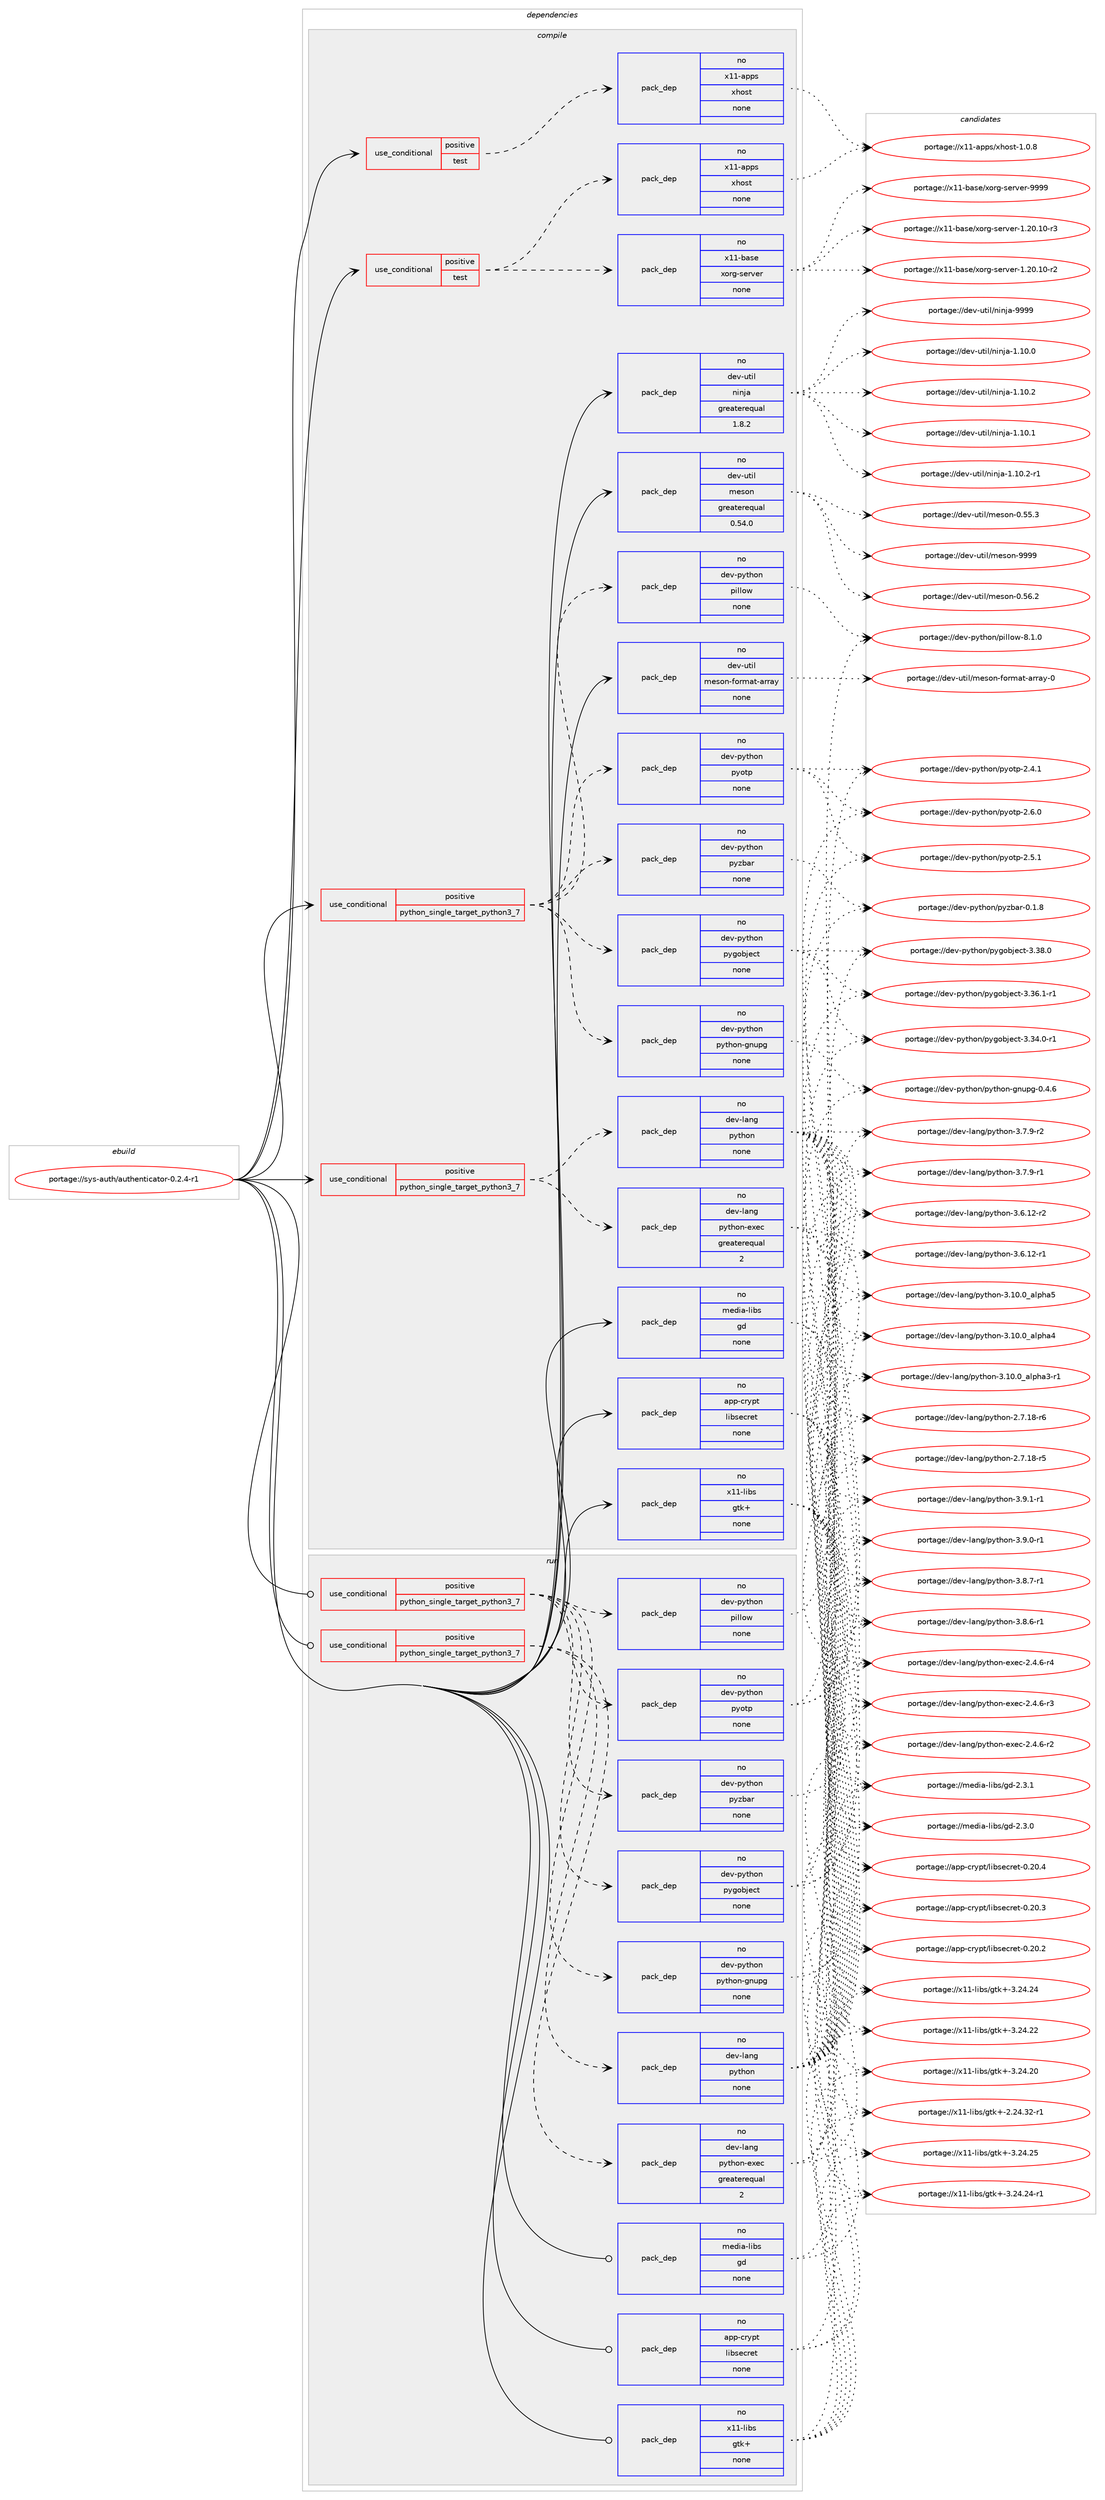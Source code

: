 digraph prolog {

# *************
# Graph options
# *************

newrank=true;
concentrate=true;
compound=true;
graph [rankdir=LR,fontname=Helvetica,fontsize=10,ranksep=1.5];#, ranksep=2.5, nodesep=0.2];
edge  [arrowhead=vee];
node  [fontname=Helvetica,fontsize=10];

# **********
# The ebuild
# **********

subgraph cluster_leftcol {
color=gray;
rank=same;
label=<<i>ebuild</i>>;
id [label="portage://sys-auth/authenticator-0.2.4-r1", color=red, width=4, href="../sys-auth/authenticator-0.2.4-r1.svg"];
}

# ****************
# The dependencies
# ****************

subgraph cluster_midcol {
color=gray;
label=<<i>dependencies</i>>;
subgraph cluster_compile {
fillcolor="#eeeeee";
style=filled;
label=<<i>compile</i>>;
subgraph cond1942 {
dependency7002 [label=<<TABLE BORDER="0" CELLBORDER="1" CELLSPACING="0" CELLPADDING="4"><TR><TD ROWSPAN="3" CELLPADDING="10">use_conditional</TD></TR><TR><TD>positive</TD></TR><TR><TD>python_single_target_python3_7</TD></TR></TABLE>>, shape=none, color=red];
subgraph pack4987 {
dependency7003 [label=<<TABLE BORDER="0" CELLBORDER="1" CELLSPACING="0" CELLPADDING="4" WIDTH="220"><TR><TD ROWSPAN="6" CELLPADDING="30">pack_dep</TD></TR><TR><TD WIDTH="110">no</TD></TR><TR><TD>dev-lang</TD></TR><TR><TD>python</TD></TR><TR><TD>none</TD></TR><TR><TD></TD></TR></TABLE>>, shape=none, color=blue];
}
dependency7002:e -> dependency7003:w [weight=20,style="dashed",arrowhead="vee"];
subgraph pack4988 {
dependency7004 [label=<<TABLE BORDER="0" CELLBORDER="1" CELLSPACING="0" CELLPADDING="4" WIDTH="220"><TR><TD ROWSPAN="6" CELLPADDING="30">pack_dep</TD></TR><TR><TD WIDTH="110">no</TD></TR><TR><TD>dev-lang</TD></TR><TR><TD>python-exec</TD></TR><TR><TD>greaterequal</TD></TR><TR><TD>2</TD></TR></TABLE>>, shape=none, color=blue];
}
dependency7002:e -> dependency7004:w [weight=20,style="dashed",arrowhead="vee"];
}
id:e -> dependency7002:w [weight=20,style="solid",arrowhead="vee"];
subgraph cond1943 {
dependency7005 [label=<<TABLE BORDER="0" CELLBORDER="1" CELLSPACING="0" CELLPADDING="4"><TR><TD ROWSPAN="3" CELLPADDING="10">use_conditional</TD></TR><TR><TD>positive</TD></TR><TR><TD>python_single_target_python3_7</TD></TR></TABLE>>, shape=none, color=red];
subgraph pack4989 {
dependency7006 [label=<<TABLE BORDER="0" CELLBORDER="1" CELLSPACING="0" CELLPADDING="4" WIDTH="220"><TR><TD ROWSPAN="6" CELLPADDING="30">pack_dep</TD></TR><TR><TD WIDTH="110">no</TD></TR><TR><TD>dev-python</TD></TR><TR><TD>pillow</TD></TR><TR><TD>none</TD></TR><TR><TD></TD></TR></TABLE>>, shape=none, color=blue];
}
dependency7005:e -> dependency7006:w [weight=20,style="dashed",arrowhead="vee"];
subgraph pack4990 {
dependency7007 [label=<<TABLE BORDER="0" CELLBORDER="1" CELLSPACING="0" CELLPADDING="4" WIDTH="220"><TR><TD ROWSPAN="6" CELLPADDING="30">pack_dep</TD></TR><TR><TD WIDTH="110">no</TD></TR><TR><TD>dev-python</TD></TR><TR><TD>pygobject</TD></TR><TR><TD>none</TD></TR><TR><TD></TD></TR></TABLE>>, shape=none, color=blue];
}
dependency7005:e -> dependency7007:w [weight=20,style="dashed",arrowhead="vee"];
subgraph pack4991 {
dependency7008 [label=<<TABLE BORDER="0" CELLBORDER="1" CELLSPACING="0" CELLPADDING="4" WIDTH="220"><TR><TD ROWSPAN="6" CELLPADDING="30">pack_dep</TD></TR><TR><TD WIDTH="110">no</TD></TR><TR><TD>dev-python</TD></TR><TR><TD>pyotp</TD></TR><TR><TD>none</TD></TR><TR><TD></TD></TR></TABLE>>, shape=none, color=blue];
}
dependency7005:e -> dependency7008:w [weight=20,style="dashed",arrowhead="vee"];
subgraph pack4992 {
dependency7009 [label=<<TABLE BORDER="0" CELLBORDER="1" CELLSPACING="0" CELLPADDING="4" WIDTH="220"><TR><TD ROWSPAN="6" CELLPADDING="30">pack_dep</TD></TR><TR><TD WIDTH="110">no</TD></TR><TR><TD>dev-python</TD></TR><TR><TD>python-gnupg</TD></TR><TR><TD>none</TD></TR><TR><TD></TD></TR></TABLE>>, shape=none, color=blue];
}
dependency7005:e -> dependency7009:w [weight=20,style="dashed",arrowhead="vee"];
subgraph pack4993 {
dependency7010 [label=<<TABLE BORDER="0" CELLBORDER="1" CELLSPACING="0" CELLPADDING="4" WIDTH="220"><TR><TD ROWSPAN="6" CELLPADDING="30">pack_dep</TD></TR><TR><TD WIDTH="110">no</TD></TR><TR><TD>dev-python</TD></TR><TR><TD>pyzbar</TD></TR><TR><TD>none</TD></TR><TR><TD></TD></TR></TABLE>>, shape=none, color=blue];
}
dependency7005:e -> dependency7010:w [weight=20,style="dashed",arrowhead="vee"];
}
id:e -> dependency7005:w [weight=20,style="solid",arrowhead="vee"];
subgraph cond1944 {
dependency7011 [label=<<TABLE BORDER="0" CELLBORDER="1" CELLSPACING="0" CELLPADDING="4"><TR><TD ROWSPAN="3" CELLPADDING="10">use_conditional</TD></TR><TR><TD>positive</TD></TR><TR><TD>test</TD></TR></TABLE>>, shape=none, color=red];
subgraph pack4994 {
dependency7012 [label=<<TABLE BORDER="0" CELLBORDER="1" CELLSPACING="0" CELLPADDING="4" WIDTH="220"><TR><TD ROWSPAN="6" CELLPADDING="30">pack_dep</TD></TR><TR><TD WIDTH="110">no</TD></TR><TR><TD>x11-apps</TD></TR><TR><TD>xhost</TD></TR><TR><TD>none</TD></TR><TR><TD></TD></TR></TABLE>>, shape=none, color=blue];
}
dependency7011:e -> dependency7012:w [weight=20,style="dashed",arrowhead="vee"];
}
id:e -> dependency7011:w [weight=20,style="solid",arrowhead="vee"];
subgraph cond1945 {
dependency7013 [label=<<TABLE BORDER="0" CELLBORDER="1" CELLSPACING="0" CELLPADDING="4"><TR><TD ROWSPAN="3" CELLPADDING="10">use_conditional</TD></TR><TR><TD>positive</TD></TR><TR><TD>test</TD></TR></TABLE>>, shape=none, color=red];
subgraph pack4995 {
dependency7014 [label=<<TABLE BORDER="0" CELLBORDER="1" CELLSPACING="0" CELLPADDING="4" WIDTH="220"><TR><TD ROWSPAN="6" CELLPADDING="30">pack_dep</TD></TR><TR><TD WIDTH="110">no</TD></TR><TR><TD>x11-base</TD></TR><TR><TD>xorg-server</TD></TR><TR><TD>none</TD></TR><TR><TD></TD></TR></TABLE>>, shape=none, color=blue];
}
dependency7013:e -> dependency7014:w [weight=20,style="dashed",arrowhead="vee"];
subgraph pack4996 {
dependency7015 [label=<<TABLE BORDER="0" CELLBORDER="1" CELLSPACING="0" CELLPADDING="4" WIDTH="220"><TR><TD ROWSPAN="6" CELLPADDING="30">pack_dep</TD></TR><TR><TD WIDTH="110">no</TD></TR><TR><TD>x11-apps</TD></TR><TR><TD>xhost</TD></TR><TR><TD>none</TD></TR><TR><TD></TD></TR></TABLE>>, shape=none, color=blue];
}
dependency7013:e -> dependency7015:w [weight=20,style="dashed",arrowhead="vee"];
}
id:e -> dependency7013:w [weight=20,style="solid",arrowhead="vee"];
subgraph pack4997 {
dependency7016 [label=<<TABLE BORDER="0" CELLBORDER="1" CELLSPACING="0" CELLPADDING="4" WIDTH="220"><TR><TD ROWSPAN="6" CELLPADDING="30">pack_dep</TD></TR><TR><TD WIDTH="110">no</TD></TR><TR><TD>app-crypt</TD></TR><TR><TD>libsecret</TD></TR><TR><TD>none</TD></TR><TR><TD></TD></TR></TABLE>>, shape=none, color=blue];
}
id:e -> dependency7016:w [weight=20,style="solid",arrowhead="vee"];
subgraph pack4998 {
dependency7017 [label=<<TABLE BORDER="0" CELLBORDER="1" CELLSPACING="0" CELLPADDING="4" WIDTH="220"><TR><TD ROWSPAN="6" CELLPADDING="30">pack_dep</TD></TR><TR><TD WIDTH="110">no</TD></TR><TR><TD>dev-util</TD></TR><TR><TD>meson</TD></TR><TR><TD>greaterequal</TD></TR><TR><TD>0.54.0</TD></TR></TABLE>>, shape=none, color=blue];
}
id:e -> dependency7017:w [weight=20,style="solid",arrowhead="vee"];
subgraph pack4999 {
dependency7018 [label=<<TABLE BORDER="0" CELLBORDER="1" CELLSPACING="0" CELLPADDING="4" WIDTH="220"><TR><TD ROWSPAN="6" CELLPADDING="30">pack_dep</TD></TR><TR><TD WIDTH="110">no</TD></TR><TR><TD>dev-util</TD></TR><TR><TD>meson-format-array</TD></TR><TR><TD>none</TD></TR><TR><TD></TD></TR></TABLE>>, shape=none, color=blue];
}
id:e -> dependency7018:w [weight=20,style="solid",arrowhead="vee"];
subgraph pack5000 {
dependency7019 [label=<<TABLE BORDER="0" CELLBORDER="1" CELLSPACING="0" CELLPADDING="4" WIDTH="220"><TR><TD ROWSPAN="6" CELLPADDING="30">pack_dep</TD></TR><TR><TD WIDTH="110">no</TD></TR><TR><TD>dev-util</TD></TR><TR><TD>ninja</TD></TR><TR><TD>greaterequal</TD></TR><TR><TD>1.8.2</TD></TR></TABLE>>, shape=none, color=blue];
}
id:e -> dependency7019:w [weight=20,style="solid",arrowhead="vee"];
subgraph pack5001 {
dependency7020 [label=<<TABLE BORDER="0" CELLBORDER="1" CELLSPACING="0" CELLPADDING="4" WIDTH="220"><TR><TD ROWSPAN="6" CELLPADDING="30">pack_dep</TD></TR><TR><TD WIDTH="110">no</TD></TR><TR><TD>media-libs</TD></TR><TR><TD>gd</TD></TR><TR><TD>none</TD></TR><TR><TD></TD></TR></TABLE>>, shape=none, color=blue];
}
id:e -> dependency7020:w [weight=20,style="solid",arrowhead="vee"];
subgraph pack5002 {
dependency7021 [label=<<TABLE BORDER="0" CELLBORDER="1" CELLSPACING="0" CELLPADDING="4" WIDTH="220"><TR><TD ROWSPAN="6" CELLPADDING="30">pack_dep</TD></TR><TR><TD WIDTH="110">no</TD></TR><TR><TD>x11-libs</TD></TR><TR><TD>gtk+</TD></TR><TR><TD>none</TD></TR><TR><TD></TD></TR></TABLE>>, shape=none, color=blue];
}
id:e -> dependency7021:w [weight=20,style="solid",arrowhead="vee"];
}
subgraph cluster_compileandrun {
fillcolor="#eeeeee";
style=filled;
label=<<i>compile and run</i>>;
}
subgraph cluster_run {
fillcolor="#eeeeee";
style=filled;
label=<<i>run</i>>;
subgraph cond1946 {
dependency7022 [label=<<TABLE BORDER="0" CELLBORDER="1" CELLSPACING="0" CELLPADDING="4"><TR><TD ROWSPAN="3" CELLPADDING="10">use_conditional</TD></TR><TR><TD>positive</TD></TR><TR><TD>python_single_target_python3_7</TD></TR></TABLE>>, shape=none, color=red];
subgraph pack5003 {
dependency7023 [label=<<TABLE BORDER="0" CELLBORDER="1" CELLSPACING="0" CELLPADDING="4" WIDTH="220"><TR><TD ROWSPAN="6" CELLPADDING="30">pack_dep</TD></TR><TR><TD WIDTH="110">no</TD></TR><TR><TD>dev-lang</TD></TR><TR><TD>python</TD></TR><TR><TD>none</TD></TR><TR><TD></TD></TR></TABLE>>, shape=none, color=blue];
}
dependency7022:e -> dependency7023:w [weight=20,style="dashed",arrowhead="vee"];
subgraph pack5004 {
dependency7024 [label=<<TABLE BORDER="0" CELLBORDER="1" CELLSPACING="0" CELLPADDING="4" WIDTH="220"><TR><TD ROWSPAN="6" CELLPADDING="30">pack_dep</TD></TR><TR><TD WIDTH="110">no</TD></TR><TR><TD>dev-lang</TD></TR><TR><TD>python-exec</TD></TR><TR><TD>greaterequal</TD></TR><TR><TD>2</TD></TR></TABLE>>, shape=none, color=blue];
}
dependency7022:e -> dependency7024:w [weight=20,style="dashed",arrowhead="vee"];
}
id:e -> dependency7022:w [weight=20,style="solid",arrowhead="odot"];
subgraph cond1947 {
dependency7025 [label=<<TABLE BORDER="0" CELLBORDER="1" CELLSPACING="0" CELLPADDING="4"><TR><TD ROWSPAN="3" CELLPADDING="10">use_conditional</TD></TR><TR><TD>positive</TD></TR><TR><TD>python_single_target_python3_7</TD></TR></TABLE>>, shape=none, color=red];
subgraph pack5005 {
dependency7026 [label=<<TABLE BORDER="0" CELLBORDER="1" CELLSPACING="0" CELLPADDING="4" WIDTH="220"><TR><TD ROWSPAN="6" CELLPADDING="30">pack_dep</TD></TR><TR><TD WIDTH="110">no</TD></TR><TR><TD>dev-python</TD></TR><TR><TD>pillow</TD></TR><TR><TD>none</TD></TR><TR><TD></TD></TR></TABLE>>, shape=none, color=blue];
}
dependency7025:e -> dependency7026:w [weight=20,style="dashed",arrowhead="vee"];
subgraph pack5006 {
dependency7027 [label=<<TABLE BORDER="0" CELLBORDER="1" CELLSPACING="0" CELLPADDING="4" WIDTH="220"><TR><TD ROWSPAN="6" CELLPADDING="30">pack_dep</TD></TR><TR><TD WIDTH="110">no</TD></TR><TR><TD>dev-python</TD></TR><TR><TD>pygobject</TD></TR><TR><TD>none</TD></TR><TR><TD></TD></TR></TABLE>>, shape=none, color=blue];
}
dependency7025:e -> dependency7027:w [weight=20,style="dashed",arrowhead="vee"];
subgraph pack5007 {
dependency7028 [label=<<TABLE BORDER="0" CELLBORDER="1" CELLSPACING="0" CELLPADDING="4" WIDTH="220"><TR><TD ROWSPAN="6" CELLPADDING="30">pack_dep</TD></TR><TR><TD WIDTH="110">no</TD></TR><TR><TD>dev-python</TD></TR><TR><TD>pyotp</TD></TR><TR><TD>none</TD></TR><TR><TD></TD></TR></TABLE>>, shape=none, color=blue];
}
dependency7025:e -> dependency7028:w [weight=20,style="dashed",arrowhead="vee"];
subgraph pack5008 {
dependency7029 [label=<<TABLE BORDER="0" CELLBORDER="1" CELLSPACING="0" CELLPADDING="4" WIDTH="220"><TR><TD ROWSPAN="6" CELLPADDING="30">pack_dep</TD></TR><TR><TD WIDTH="110">no</TD></TR><TR><TD>dev-python</TD></TR><TR><TD>python-gnupg</TD></TR><TR><TD>none</TD></TR><TR><TD></TD></TR></TABLE>>, shape=none, color=blue];
}
dependency7025:e -> dependency7029:w [weight=20,style="dashed",arrowhead="vee"];
subgraph pack5009 {
dependency7030 [label=<<TABLE BORDER="0" CELLBORDER="1" CELLSPACING="0" CELLPADDING="4" WIDTH="220"><TR><TD ROWSPAN="6" CELLPADDING="30">pack_dep</TD></TR><TR><TD WIDTH="110">no</TD></TR><TR><TD>dev-python</TD></TR><TR><TD>pyzbar</TD></TR><TR><TD>none</TD></TR><TR><TD></TD></TR></TABLE>>, shape=none, color=blue];
}
dependency7025:e -> dependency7030:w [weight=20,style="dashed",arrowhead="vee"];
}
id:e -> dependency7025:w [weight=20,style="solid",arrowhead="odot"];
subgraph pack5010 {
dependency7031 [label=<<TABLE BORDER="0" CELLBORDER="1" CELLSPACING="0" CELLPADDING="4" WIDTH="220"><TR><TD ROWSPAN="6" CELLPADDING="30">pack_dep</TD></TR><TR><TD WIDTH="110">no</TD></TR><TR><TD>app-crypt</TD></TR><TR><TD>libsecret</TD></TR><TR><TD>none</TD></TR><TR><TD></TD></TR></TABLE>>, shape=none, color=blue];
}
id:e -> dependency7031:w [weight=20,style="solid",arrowhead="odot"];
subgraph pack5011 {
dependency7032 [label=<<TABLE BORDER="0" CELLBORDER="1" CELLSPACING="0" CELLPADDING="4" WIDTH="220"><TR><TD ROWSPAN="6" CELLPADDING="30">pack_dep</TD></TR><TR><TD WIDTH="110">no</TD></TR><TR><TD>media-libs</TD></TR><TR><TD>gd</TD></TR><TR><TD>none</TD></TR><TR><TD></TD></TR></TABLE>>, shape=none, color=blue];
}
id:e -> dependency7032:w [weight=20,style="solid",arrowhead="odot"];
subgraph pack5012 {
dependency7033 [label=<<TABLE BORDER="0" CELLBORDER="1" CELLSPACING="0" CELLPADDING="4" WIDTH="220"><TR><TD ROWSPAN="6" CELLPADDING="30">pack_dep</TD></TR><TR><TD WIDTH="110">no</TD></TR><TR><TD>x11-libs</TD></TR><TR><TD>gtk+</TD></TR><TR><TD>none</TD></TR><TR><TD></TD></TR></TABLE>>, shape=none, color=blue];
}
id:e -> dependency7033:w [weight=20,style="solid",arrowhead="odot"];
}
}

# **************
# The candidates
# **************

subgraph cluster_choices {
rank=same;
color=gray;
label=<<i>candidates</i>>;

subgraph choice4987 {
color=black;
nodesep=1;
choice1001011184510897110103471121211161041111104551465746494511449 [label="portage://dev-lang/python-3.9.1-r1", color=red, width=4,href="../dev-lang/python-3.9.1-r1.svg"];
choice1001011184510897110103471121211161041111104551465746484511449 [label="portage://dev-lang/python-3.9.0-r1", color=red, width=4,href="../dev-lang/python-3.9.0-r1.svg"];
choice1001011184510897110103471121211161041111104551465646554511449 [label="portage://dev-lang/python-3.8.7-r1", color=red, width=4,href="../dev-lang/python-3.8.7-r1.svg"];
choice1001011184510897110103471121211161041111104551465646544511449 [label="portage://dev-lang/python-3.8.6-r1", color=red, width=4,href="../dev-lang/python-3.8.6-r1.svg"];
choice1001011184510897110103471121211161041111104551465546574511450 [label="portage://dev-lang/python-3.7.9-r2", color=red, width=4,href="../dev-lang/python-3.7.9-r2.svg"];
choice1001011184510897110103471121211161041111104551465546574511449 [label="portage://dev-lang/python-3.7.9-r1", color=red, width=4,href="../dev-lang/python-3.7.9-r1.svg"];
choice100101118451089711010347112121116104111110455146544649504511450 [label="portage://dev-lang/python-3.6.12-r2", color=red, width=4,href="../dev-lang/python-3.6.12-r2.svg"];
choice100101118451089711010347112121116104111110455146544649504511449 [label="portage://dev-lang/python-3.6.12-r1", color=red, width=4,href="../dev-lang/python-3.6.12-r1.svg"];
choice1001011184510897110103471121211161041111104551464948464895971081121049753 [label="portage://dev-lang/python-3.10.0_alpha5", color=red, width=4,href="../dev-lang/python-3.10.0_alpha5.svg"];
choice1001011184510897110103471121211161041111104551464948464895971081121049752 [label="portage://dev-lang/python-3.10.0_alpha4", color=red, width=4,href="../dev-lang/python-3.10.0_alpha4.svg"];
choice10010111845108971101034711212111610411111045514649484648959710811210497514511449 [label="portage://dev-lang/python-3.10.0_alpha3-r1", color=red, width=4,href="../dev-lang/python-3.10.0_alpha3-r1.svg"];
choice100101118451089711010347112121116104111110455046554649564511454 [label="portage://dev-lang/python-2.7.18-r6", color=red, width=4,href="../dev-lang/python-2.7.18-r6.svg"];
choice100101118451089711010347112121116104111110455046554649564511453 [label="portage://dev-lang/python-2.7.18-r5", color=red, width=4,href="../dev-lang/python-2.7.18-r5.svg"];
dependency7003:e -> choice1001011184510897110103471121211161041111104551465746494511449:w [style=dotted,weight="100"];
dependency7003:e -> choice1001011184510897110103471121211161041111104551465746484511449:w [style=dotted,weight="100"];
dependency7003:e -> choice1001011184510897110103471121211161041111104551465646554511449:w [style=dotted,weight="100"];
dependency7003:e -> choice1001011184510897110103471121211161041111104551465646544511449:w [style=dotted,weight="100"];
dependency7003:e -> choice1001011184510897110103471121211161041111104551465546574511450:w [style=dotted,weight="100"];
dependency7003:e -> choice1001011184510897110103471121211161041111104551465546574511449:w [style=dotted,weight="100"];
dependency7003:e -> choice100101118451089711010347112121116104111110455146544649504511450:w [style=dotted,weight="100"];
dependency7003:e -> choice100101118451089711010347112121116104111110455146544649504511449:w [style=dotted,weight="100"];
dependency7003:e -> choice1001011184510897110103471121211161041111104551464948464895971081121049753:w [style=dotted,weight="100"];
dependency7003:e -> choice1001011184510897110103471121211161041111104551464948464895971081121049752:w [style=dotted,weight="100"];
dependency7003:e -> choice10010111845108971101034711212111610411111045514649484648959710811210497514511449:w [style=dotted,weight="100"];
dependency7003:e -> choice100101118451089711010347112121116104111110455046554649564511454:w [style=dotted,weight="100"];
dependency7003:e -> choice100101118451089711010347112121116104111110455046554649564511453:w [style=dotted,weight="100"];
}
subgraph choice4988 {
color=black;
nodesep=1;
choice10010111845108971101034711212111610411111045101120101994550465246544511452 [label="portage://dev-lang/python-exec-2.4.6-r4", color=red, width=4,href="../dev-lang/python-exec-2.4.6-r4.svg"];
choice10010111845108971101034711212111610411111045101120101994550465246544511451 [label="portage://dev-lang/python-exec-2.4.6-r3", color=red, width=4,href="../dev-lang/python-exec-2.4.6-r3.svg"];
choice10010111845108971101034711212111610411111045101120101994550465246544511450 [label="portage://dev-lang/python-exec-2.4.6-r2", color=red, width=4,href="../dev-lang/python-exec-2.4.6-r2.svg"];
dependency7004:e -> choice10010111845108971101034711212111610411111045101120101994550465246544511452:w [style=dotted,weight="100"];
dependency7004:e -> choice10010111845108971101034711212111610411111045101120101994550465246544511451:w [style=dotted,weight="100"];
dependency7004:e -> choice10010111845108971101034711212111610411111045101120101994550465246544511450:w [style=dotted,weight="100"];
}
subgraph choice4989 {
color=black;
nodesep=1;
choice1001011184511212111610411111047112105108108111119455646494648 [label="portage://dev-python/pillow-8.1.0", color=red, width=4,href="../dev-python/pillow-8.1.0.svg"];
dependency7006:e -> choice1001011184511212111610411111047112105108108111119455646494648:w [style=dotted,weight="100"];
}
subgraph choice4990 {
color=black;
nodesep=1;
choice1001011184511212111610411111047112121103111981061019911645514651564648 [label="portage://dev-python/pygobject-3.38.0", color=red, width=4,href="../dev-python/pygobject-3.38.0.svg"];
choice10010111845112121116104111110471121211031119810610199116455146515446494511449 [label="portage://dev-python/pygobject-3.36.1-r1", color=red, width=4,href="../dev-python/pygobject-3.36.1-r1.svg"];
choice10010111845112121116104111110471121211031119810610199116455146515246484511449 [label="portage://dev-python/pygobject-3.34.0-r1", color=red, width=4,href="../dev-python/pygobject-3.34.0-r1.svg"];
dependency7007:e -> choice1001011184511212111610411111047112121103111981061019911645514651564648:w [style=dotted,weight="100"];
dependency7007:e -> choice10010111845112121116104111110471121211031119810610199116455146515446494511449:w [style=dotted,weight="100"];
dependency7007:e -> choice10010111845112121116104111110471121211031119810610199116455146515246484511449:w [style=dotted,weight="100"];
}
subgraph choice4991 {
color=black;
nodesep=1;
choice1001011184511212111610411111047112121111116112455046544648 [label="portage://dev-python/pyotp-2.6.0", color=red, width=4,href="../dev-python/pyotp-2.6.0.svg"];
choice1001011184511212111610411111047112121111116112455046534649 [label="portage://dev-python/pyotp-2.5.1", color=red, width=4,href="../dev-python/pyotp-2.5.1.svg"];
choice1001011184511212111610411111047112121111116112455046524649 [label="portage://dev-python/pyotp-2.4.1", color=red, width=4,href="../dev-python/pyotp-2.4.1.svg"];
dependency7008:e -> choice1001011184511212111610411111047112121111116112455046544648:w [style=dotted,weight="100"];
dependency7008:e -> choice1001011184511212111610411111047112121111116112455046534649:w [style=dotted,weight="100"];
dependency7008:e -> choice1001011184511212111610411111047112121111116112455046524649:w [style=dotted,weight="100"];
}
subgraph choice4992 {
color=black;
nodesep=1;
choice100101118451121211161041111104711212111610411111045103110117112103454846524654 [label="portage://dev-python/python-gnupg-0.4.6", color=red, width=4,href="../dev-python/python-gnupg-0.4.6.svg"];
dependency7009:e -> choice100101118451121211161041111104711212111610411111045103110117112103454846524654:w [style=dotted,weight="100"];
}
subgraph choice4993 {
color=black;
nodesep=1;
choice10010111845112121116104111110471121211229897114454846494656 [label="portage://dev-python/pyzbar-0.1.8", color=red, width=4,href="../dev-python/pyzbar-0.1.8.svg"];
dependency7010:e -> choice10010111845112121116104111110471121211229897114454846494656:w [style=dotted,weight="100"];
}
subgraph choice4994 {
color=black;
nodesep=1;
choice1204949459711211211547120104111115116454946484656 [label="portage://x11-apps/xhost-1.0.8", color=red, width=4,href="../x11-apps/xhost-1.0.8.svg"];
dependency7012:e -> choice1204949459711211211547120104111115116454946484656:w [style=dotted,weight="100"];
}
subgraph choice4995 {
color=black;
nodesep=1;
choice120494945989711510147120111114103451151011141181011144557575757 [label="portage://x11-base/xorg-server-9999", color=red, width=4,href="../x11-base/xorg-server-9999.svg"];
choice1204949459897115101471201111141034511510111411810111445494650484649484511451 [label="portage://x11-base/xorg-server-1.20.10-r3", color=red, width=4,href="../x11-base/xorg-server-1.20.10-r3.svg"];
choice1204949459897115101471201111141034511510111411810111445494650484649484511450 [label="portage://x11-base/xorg-server-1.20.10-r2", color=red, width=4,href="../x11-base/xorg-server-1.20.10-r2.svg"];
dependency7014:e -> choice120494945989711510147120111114103451151011141181011144557575757:w [style=dotted,weight="100"];
dependency7014:e -> choice1204949459897115101471201111141034511510111411810111445494650484649484511451:w [style=dotted,weight="100"];
dependency7014:e -> choice1204949459897115101471201111141034511510111411810111445494650484649484511450:w [style=dotted,weight="100"];
}
subgraph choice4996 {
color=black;
nodesep=1;
choice1204949459711211211547120104111115116454946484656 [label="portage://x11-apps/xhost-1.0.8", color=red, width=4,href="../x11-apps/xhost-1.0.8.svg"];
dependency7015:e -> choice1204949459711211211547120104111115116454946484656:w [style=dotted,weight="100"];
}
subgraph choice4997 {
color=black;
nodesep=1;
choice97112112459911412111211647108105981151019911410111645484650484652 [label="portage://app-crypt/libsecret-0.20.4", color=red, width=4,href="../app-crypt/libsecret-0.20.4.svg"];
choice97112112459911412111211647108105981151019911410111645484650484651 [label="portage://app-crypt/libsecret-0.20.3", color=red, width=4,href="../app-crypt/libsecret-0.20.3.svg"];
choice97112112459911412111211647108105981151019911410111645484650484650 [label="portage://app-crypt/libsecret-0.20.2", color=red, width=4,href="../app-crypt/libsecret-0.20.2.svg"];
dependency7016:e -> choice97112112459911412111211647108105981151019911410111645484650484652:w [style=dotted,weight="100"];
dependency7016:e -> choice97112112459911412111211647108105981151019911410111645484650484651:w [style=dotted,weight="100"];
dependency7016:e -> choice97112112459911412111211647108105981151019911410111645484650484650:w [style=dotted,weight="100"];
}
subgraph choice4998 {
color=black;
nodesep=1;
choice10010111845117116105108471091011151111104557575757 [label="portage://dev-util/meson-9999", color=red, width=4,href="../dev-util/meson-9999.svg"];
choice100101118451171161051084710910111511111045484653544650 [label="portage://dev-util/meson-0.56.2", color=red, width=4,href="../dev-util/meson-0.56.2.svg"];
choice100101118451171161051084710910111511111045484653534651 [label="portage://dev-util/meson-0.55.3", color=red, width=4,href="../dev-util/meson-0.55.3.svg"];
dependency7017:e -> choice10010111845117116105108471091011151111104557575757:w [style=dotted,weight="100"];
dependency7017:e -> choice100101118451171161051084710910111511111045484653544650:w [style=dotted,weight="100"];
dependency7017:e -> choice100101118451171161051084710910111511111045484653534651:w [style=dotted,weight="100"];
}
subgraph choice4999 {
color=black;
nodesep=1;
choice100101118451171161051084710910111511111045102111114109971164597114114971214548 [label="portage://dev-util/meson-format-array-0", color=red, width=4,href="../dev-util/meson-format-array-0.svg"];
dependency7018:e -> choice100101118451171161051084710910111511111045102111114109971164597114114971214548:w [style=dotted,weight="100"];
}
subgraph choice5000 {
color=black;
nodesep=1;
choice1001011184511711610510847110105110106974557575757 [label="portage://dev-util/ninja-9999", color=red, width=4,href="../dev-util/ninja-9999.svg"];
choice100101118451171161051084711010511010697454946494846504511449 [label="portage://dev-util/ninja-1.10.2-r1", color=red, width=4,href="../dev-util/ninja-1.10.2-r1.svg"];
choice10010111845117116105108471101051101069745494649484650 [label="portage://dev-util/ninja-1.10.2", color=red, width=4,href="../dev-util/ninja-1.10.2.svg"];
choice10010111845117116105108471101051101069745494649484649 [label="portage://dev-util/ninja-1.10.1", color=red, width=4,href="../dev-util/ninja-1.10.1.svg"];
choice10010111845117116105108471101051101069745494649484648 [label="portage://dev-util/ninja-1.10.0", color=red, width=4,href="../dev-util/ninja-1.10.0.svg"];
dependency7019:e -> choice1001011184511711610510847110105110106974557575757:w [style=dotted,weight="100"];
dependency7019:e -> choice100101118451171161051084711010511010697454946494846504511449:w [style=dotted,weight="100"];
dependency7019:e -> choice10010111845117116105108471101051101069745494649484650:w [style=dotted,weight="100"];
dependency7019:e -> choice10010111845117116105108471101051101069745494649484649:w [style=dotted,weight="100"];
dependency7019:e -> choice10010111845117116105108471101051101069745494649484648:w [style=dotted,weight="100"];
}
subgraph choice5001 {
color=black;
nodesep=1;
choice10910110010597451081059811547103100455046514649 [label="portage://media-libs/gd-2.3.1", color=red, width=4,href="../media-libs/gd-2.3.1.svg"];
choice10910110010597451081059811547103100455046514648 [label="portage://media-libs/gd-2.3.0", color=red, width=4,href="../media-libs/gd-2.3.0.svg"];
dependency7020:e -> choice10910110010597451081059811547103100455046514649:w [style=dotted,weight="100"];
dependency7020:e -> choice10910110010597451081059811547103100455046514648:w [style=dotted,weight="100"];
}
subgraph choice5002 {
color=black;
nodesep=1;
choice1204949451081059811547103116107434551465052465053 [label="portage://x11-libs/gtk+-3.24.25", color=red, width=4,href="../x11-libs/gtk+-3.24.25.svg"];
choice12049494510810598115471031161074345514650524650524511449 [label="portage://x11-libs/gtk+-3.24.24-r1", color=red, width=4,href="../x11-libs/gtk+-3.24.24-r1.svg"];
choice1204949451081059811547103116107434551465052465052 [label="portage://x11-libs/gtk+-3.24.24", color=red, width=4,href="../x11-libs/gtk+-3.24.24.svg"];
choice1204949451081059811547103116107434551465052465050 [label="portage://x11-libs/gtk+-3.24.22", color=red, width=4,href="../x11-libs/gtk+-3.24.22.svg"];
choice1204949451081059811547103116107434551465052465048 [label="portage://x11-libs/gtk+-3.24.20", color=red, width=4,href="../x11-libs/gtk+-3.24.20.svg"];
choice12049494510810598115471031161074345504650524651504511449 [label="portage://x11-libs/gtk+-2.24.32-r1", color=red, width=4,href="../x11-libs/gtk+-2.24.32-r1.svg"];
dependency7021:e -> choice1204949451081059811547103116107434551465052465053:w [style=dotted,weight="100"];
dependency7021:e -> choice12049494510810598115471031161074345514650524650524511449:w [style=dotted,weight="100"];
dependency7021:e -> choice1204949451081059811547103116107434551465052465052:w [style=dotted,weight="100"];
dependency7021:e -> choice1204949451081059811547103116107434551465052465050:w [style=dotted,weight="100"];
dependency7021:e -> choice1204949451081059811547103116107434551465052465048:w [style=dotted,weight="100"];
dependency7021:e -> choice12049494510810598115471031161074345504650524651504511449:w [style=dotted,weight="100"];
}
subgraph choice5003 {
color=black;
nodesep=1;
choice1001011184510897110103471121211161041111104551465746494511449 [label="portage://dev-lang/python-3.9.1-r1", color=red, width=4,href="../dev-lang/python-3.9.1-r1.svg"];
choice1001011184510897110103471121211161041111104551465746484511449 [label="portage://dev-lang/python-3.9.0-r1", color=red, width=4,href="../dev-lang/python-3.9.0-r1.svg"];
choice1001011184510897110103471121211161041111104551465646554511449 [label="portage://dev-lang/python-3.8.7-r1", color=red, width=4,href="../dev-lang/python-3.8.7-r1.svg"];
choice1001011184510897110103471121211161041111104551465646544511449 [label="portage://dev-lang/python-3.8.6-r1", color=red, width=4,href="../dev-lang/python-3.8.6-r1.svg"];
choice1001011184510897110103471121211161041111104551465546574511450 [label="portage://dev-lang/python-3.7.9-r2", color=red, width=4,href="../dev-lang/python-3.7.9-r2.svg"];
choice1001011184510897110103471121211161041111104551465546574511449 [label="portage://dev-lang/python-3.7.9-r1", color=red, width=4,href="../dev-lang/python-3.7.9-r1.svg"];
choice100101118451089711010347112121116104111110455146544649504511450 [label="portage://dev-lang/python-3.6.12-r2", color=red, width=4,href="../dev-lang/python-3.6.12-r2.svg"];
choice100101118451089711010347112121116104111110455146544649504511449 [label="portage://dev-lang/python-3.6.12-r1", color=red, width=4,href="../dev-lang/python-3.6.12-r1.svg"];
choice1001011184510897110103471121211161041111104551464948464895971081121049753 [label="portage://dev-lang/python-3.10.0_alpha5", color=red, width=4,href="../dev-lang/python-3.10.0_alpha5.svg"];
choice1001011184510897110103471121211161041111104551464948464895971081121049752 [label="portage://dev-lang/python-3.10.0_alpha4", color=red, width=4,href="../dev-lang/python-3.10.0_alpha4.svg"];
choice10010111845108971101034711212111610411111045514649484648959710811210497514511449 [label="portage://dev-lang/python-3.10.0_alpha3-r1", color=red, width=4,href="../dev-lang/python-3.10.0_alpha3-r1.svg"];
choice100101118451089711010347112121116104111110455046554649564511454 [label="portage://dev-lang/python-2.7.18-r6", color=red, width=4,href="../dev-lang/python-2.7.18-r6.svg"];
choice100101118451089711010347112121116104111110455046554649564511453 [label="portage://dev-lang/python-2.7.18-r5", color=red, width=4,href="../dev-lang/python-2.7.18-r5.svg"];
dependency7023:e -> choice1001011184510897110103471121211161041111104551465746494511449:w [style=dotted,weight="100"];
dependency7023:e -> choice1001011184510897110103471121211161041111104551465746484511449:w [style=dotted,weight="100"];
dependency7023:e -> choice1001011184510897110103471121211161041111104551465646554511449:w [style=dotted,weight="100"];
dependency7023:e -> choice1001011184510897110103471121211161041111104551465646544511449:w [style=dotted,weight="100"];
dependency7023:e -> choice1001011184510897110103471121211161041111104551465546574511450:w [style=dotted,weight="100"];
dependency7023:e -> choice1001011184510897110103471121211161041111104551465546574511449:w [style=dotted,weight="100"];
dependency7023:e -> choice100101118451089711010347112121116104111110455146544649504511450:w [style=dotted,weight="100"];
dependency7023:e -> choice100101118451089711010347112121116104111110455146544649504511449:w [style=dotted,weight="100"];
dependency7023:e -> choice1001011184510897110103471121211161041111104551464948464895971081121049753:w [style=dotted,weight="100"];
dependency7023:e -> choice1001011184510897110103471121211161041111104551464948464895971081121049752:w [style=dotted,weight="100"];
dependency7023:e -> choice10010111845108971101034711212111610411111045514649484648959710811210497514511449:w [style=dotted,weight="100"];
dependency7023:e -> choice100101118451089711010347112121116104111110455046554649564511454:w [style=dotted,weight="100"];
dependency7023:e -> choice100101118451089711010347112121116104111110455046554649564511453:w [style=dotted,weight="100"];
}
subgraph choice5004 {
color=black;
nodesep=1;
choice10010111845108971101034711212111610411111045101120101994550465246544511452 [label="portage://dev-lang/python-exec-2.4.6-r4", color=red, width=4,href="../dev-lang/python-exec-2.4.6-r4.svg"];
choice10010111845108971101034711212111610411111045101120101994550465246544511451 [label="portage://dev-lang/python-exec-2.4.6-r3", color=red, width=4,href="../dev-lang/python-exec-2.4.6-r3.svg"];
choice10010111845108971101034711212111610411111045101120101994550465246544511450 [label="portage://dev-lang/python-exec-2.4.6-r2", color=red, width=4,href="../dev-lang/python-exec-2.4.6-r2.svg"];
dependency7024:e -> choice10010111845108971101034711212111610411111045101120101994550465246544511452:w [style=dotted,weight="100"];
dependency7024:e -> choice10010111845108971101034711212111610411111045101120101994550465246544511451:w [style=dotted,weight="100"];
dependency7024:e -> choice10010111845108971101034711212111610411111045101120101994550465246544511450:w [style=dotted,weight="100"];
}
subgraph choice5005 {
color=black;
nodesep=1;
choice1001011184511212111610411111047112105108108111119455646494648 [label="portage://dev-python/pillow-8.1.0", color=red, width=4,href="../dev-python/pillow-8.1.0.svg"];
dependency7026:e -> choice1001011184511212111610411111047112105108108111119455646494648:w [style=dotted,weight="100"];
}
subgraph choice5006 {
color=black;
nodesep=1;
choice1001011184511212111610411111047112121103111981061019911645514651564648 [label="portage://dev-python/pygobject-3.38.0", color=red, width=4,href="../dev-python/pygobject-3.38.0.svg"];
choice10010111845112121116104111110471121211031119810610199116455146515446494511449 [label="portage://dev-python/pygobject-3.36.1-r1", color=red, width=4,href="../dev-python/pygobject-3.36.1-r1.svg"];
choice10010111845112121116104111110471121211031119810610199116455146515246484511449 [label="portage://dev-python/pygobject-3.34.0-r1", color=red, width=4,href="../dev-python/pygobject-3.34.0-r1.svg"];
dependency7027:e -> choice1001011184511212111610411111047112121103111981061019911645514651564648:w [style=dotted,weight="100"];
dependency7027:e -> choice10010111845112121116104111110471121211031119810610199116455146515446494511449:w [style=dotted,weight="100"];
dependency7027:e -> choice10010111845112121116104111110471121211031119810610199116455146515246484511449:w [style=dotted,weight="100"];
}
subgraph choice5007 {
color=black;
nodesep=1;
choice1001011184511212111610411111047112121111116112455046544648 [label="portage://dev-python/pyotp-2.6.0", color=red, width=4,href="../dev-python/pyotp-2.6.0.svg"];
choice1001011184511212111610411111047112121111116112455046534649 [label="portage://dev-python/pyotp-2.5.1", color=red, width=4,href="../dev-python/pyotp-2.5.1.svg"];
choice1001011184511212111610411111047112121111116112455046524649 [label="portage://dev-python/pyotp-2.4.1", color=red, width=4,href="../dev-python/pyotp-2.4.1.svg"];
dependency7028:e -> choice1001011184511212111610411111047112121111116112455046544648:w [style=dotted,weight="100"];
dependency7028:e -> choice1001011184511212111610411111047112121111116112455046534649:w [style=dotted,weight="100"];
dependency7028:e -> choice1001011184511212111610411111047112121111116112455046524649:w [style=dotted,weight="100"];
}
subgraph choice5008 {
color=black;
nodesep=1;
choice100101118451121211161041111104711212111610411111045103110117112103454846524654 [label="portage://dev-python/python-gnupg-0.4.6", color=red, width=4,href="../dev-python/python-gnupg-0.4.6.svg"];
dependency7029:e -> choice100101118451121211161041111104711212111610411111045103110117112103454846524654:w [style=dotted,weight="100"];
}
subgraph choice5009 {
color=black;
nodesep=1;
choice10010111845112121116104111110471121211229897114454846494656 [label="portage://dev-python/pyzbar-0.1.8", color=red, width=4,href="../dev-python/pyzbar-0.1.8.svg"];
dependency7030:e -> choice10010111845112121116104111110471121211229897114454846494656:w [style=dotted,weight="100"];
}
subgraph choice5010 {
color=black;
nodesep=1;
choice97112112459911412111211647108105981151019911410111645484650484652 [label="portage://app-crypt/libsecret-0.20.4", color=red, width=4,href="../app-crypt/libsecret-0.20.4.svg"];
choice97112112459911412111211647108105981151019911410111645484650484651 [label="portage://app-crypt/libsecret-0.20.3", color=red, width=4,href="../app-crypt/libsecret-0.20.3.svg"];
choice97112112459911412111211647108105981151019911410111645484650484650 [label="portage://app-crypt/libsecret-0.20.2", color=red, width=4,href="../app-crypt/libsecret-0.20.2.svg"];
dependency7031:e -> choice97112112459911412111211647108105981151019911410111645484650484652:w [style=dotted,weight="100"];
dependency7031:e -> choice97112112459911412111211647108105981151019911410111645484650484651:w [style=dotted,weight="100"];
dependency7031:e -> choice97112112459911412111211647108105981151019911410111645484650484650:w [style=dotted,weight="100"];
}
subgraph choice5011 {
color=black;
nodesep=1;
choice10910110010597451081059811547103100455046514649 [label="portage://media-libs/gd-2.3.1", color=red, width=4,href="../media-libs/gd-2.3.1.svg"];
choice10910110010597451081059811547103100455046514648 [label="portage://media-libs/gd-2.3.0", color=red, width=4,href="../media-libs/gd-2.3.0.svg"];
dependency7032:e -> choice10910110010597451081059811547103100455046514649:w [style=dotted,weight="100"];
dependency7032:e -> choice10910110010597451081059811547103100455046514648:w [style=dotted,weight="100"];
}
subgraph choice5012 {
color=black;
nodesep=1;
choice1204949451081059811547103116107434551465052465053 [label="portage://x11-libs/gtk+-3.24.25", color=red, width=4,href="../x11-libs/gtk+-3.24.25.svg"];
choice12049494510810598115471031161074345514650524650524511449 [label="portage://x11-libs/gtk+-3.24.24-r1", color=red, width=4,href="../x11-libs/gtk+-3.24.24-r1.svg"];
choice1204949451081059811547103116107434551465052465052 [label="portage://x11-libs/gtk+-3.24.24", color=red, width=4,href="../x11-libs/gtk+-3.24.24.svg"];
choice1204949451081059811547103116107434551465052465050 [label="portage://x11-libs/gtk+-3.24.22", color=red, width=4,href="../x11-libs/gtk+-3.24.22.svg"];
choice1204949451081059811547103116107434551465052465048 [label="portage://x11-libs/gtk+-3.24.20", color=red, width=4,href="../x11-libs/gtk+-3.24.20.svg"];
choice12049494510810598115471031161074345504650524651504511449 [label="portage://x11-libs/gtk+-2.24.32-r1", color=red, width=4,href="../x11-libs/gtk+-2.24.32-r1.svg"];
dependency7033:e -> choice1204949451081059811547103116107434551465052465053:w [style=dotted,weight="100"];
dependency7033:e -> choice12049494510810598115471031161074345514650524650524511449:w [style=dotted,weight="100"];
dependency7033:e -> choice1204949451081059811547103116107434551465052465052:w [style=dotted,weight="100"];
dependency7033:e -> choice1204949451081059811547103116107434551465052465050:w [style=dotted,weight="100"];
dependency7033:e -> choice1204949451081059811547103116107434551465052465048:w [style=dotted,weight="100"];
dependency7033:e -> choice12049494510810598115471031161074345504650524651504511449:w [style=dotted,weight="100"];
}
}

}
